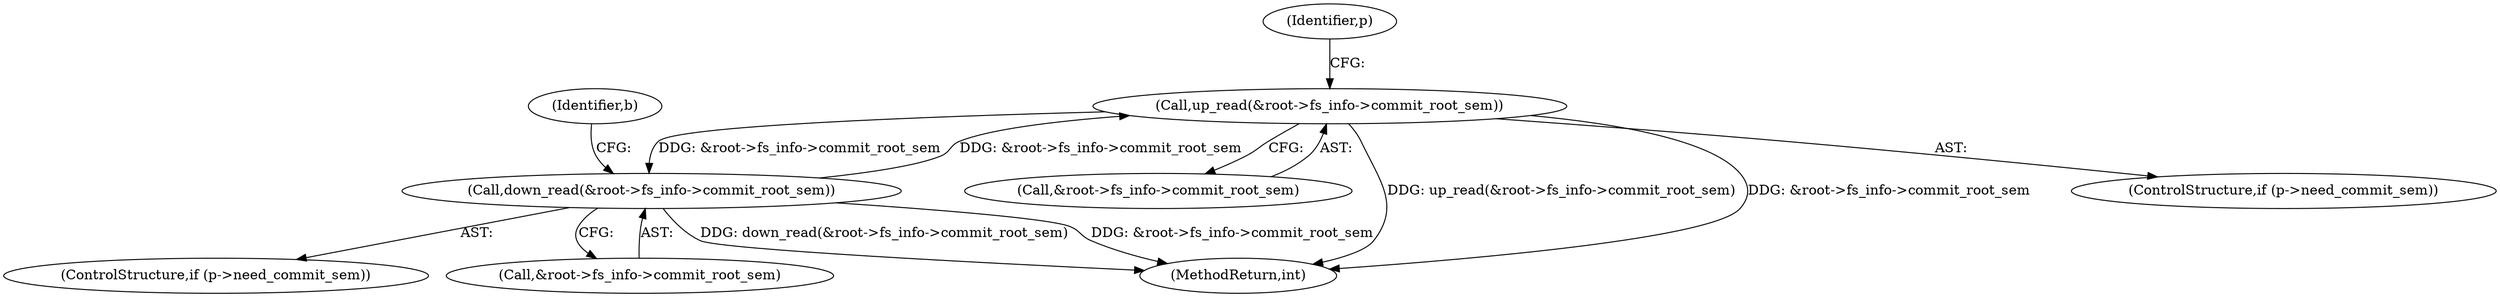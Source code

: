 digraph "0_linux_5f5bc6b1e2d5a6f827bc860ef2dc5b6f365d1339@API" {
"1000251" [label="(Call,up_read(&root->fs_info->commit_root_sem))"];
"1000229" [label="(Call,down_read(&root->fs_info->commit_root_sem))"];
"1000251" [label="(Call,up_read(&root->fs_info->commit_root_sem))"];
"1000229" [label="(Call,down_read(&root->fs_info->commit_root_sem))"];
"1000261" [label="(Identifier,p)"];
"1000237" [label="(Identifier,b)"];
"1000252" [label="(Call,&root->fs_info->commit_root_sem)"];
"1000225" [label="(ControlStructure,if (p->need_commit_sem))"];
"1000230" [label="(Call,&root->fs_info->commit_root_sem)"];
"1000771" [label="(MethodReturn,int)"];
"1000247" [label="(ControlStructure,if (p->need_commit_sem))"];
"1000251" [label="(Call,up_read(&root->fs_info->commit_root_sem))"];
"1000251" -> "1000247"  [label="AST: "];
"1000251" -> "1000252"  [label="CFG: "];
"1000252" -> "1000251"  [label="AST: "];
"1000261" -> "1000251"  [label="CFG: "];
"1000251" -> "1000771"  [label="DDG: up_read(&root->fs_info->commit_root_sem)"];
"1000251" -> "1000771"  [label="DDG: &root->fs_info->commit_root_sem"];
"1000251" -> "1000229"  [label="DDG: &root->fs_info->commit_root_sem"];
"1000229" -> "1000251"  [label="DDG: &root->fs_info->commit_root_sem"];
"1000229" -> "1000225"  [label="AST: "];
"1000229" -> "1000230"  [label="CFG: "];
"1000230" -> "1000229"  [label="AST: "];
"1000237" -> "1000229"  [label="CFG: "];
"1000229" -> "1000771"  [label="DDG: down_read(&root->fs_info->commit_root_sem)"];
"1000229" -> "1000771"  [label="DDG: &root->fs_info->commit_root_sem"];
}
